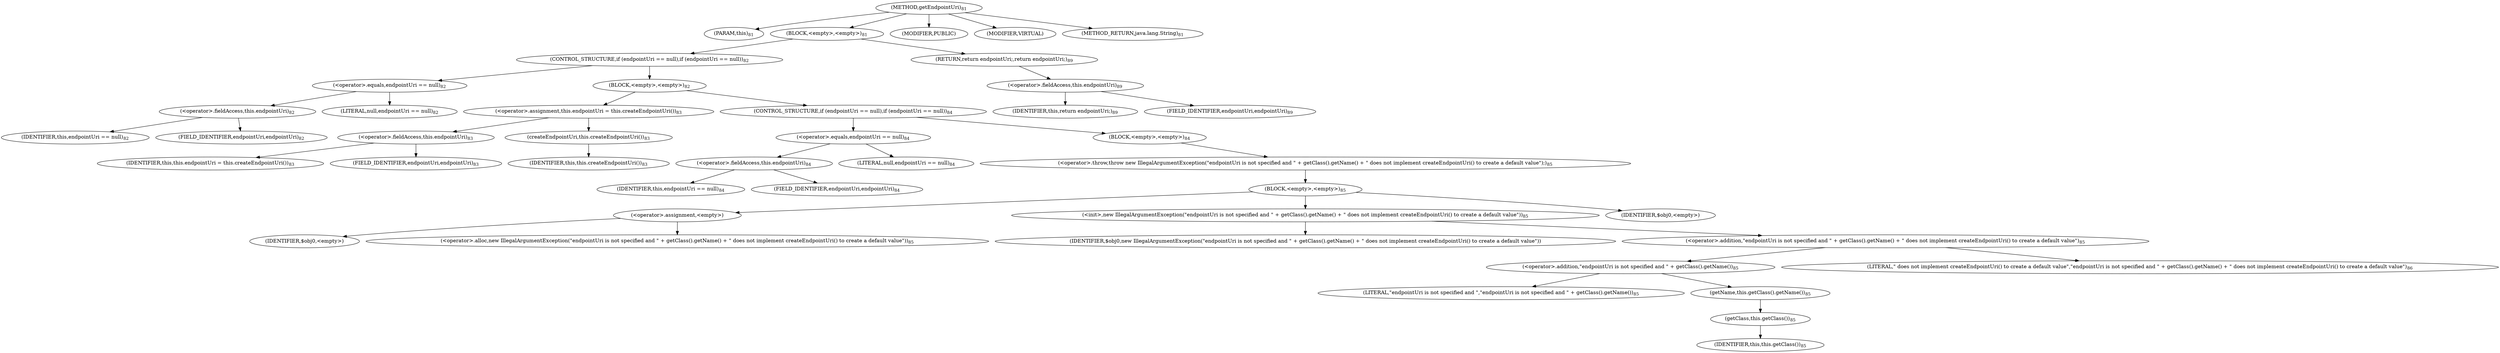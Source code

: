 digraph "getEndpointUri" {  
"197" [label = <(METHOD,getEndpointUri)<SUB>81</SUB>> ]
"18" [label = <(PARAM,this)<SUB>81</SUB>> ]
"198" [label = <(BLOCK,&lt;empty&gt;,&lt;empty&gt;)<SUB>81</SUB>> ]
"199" [label = <(CONTROL_STRUCTURE,if (endpointUri == null),if (endpointUri == null))<SUB>82</SUB>> ]
"200" [label = <(&lt;operator&gt;.equals,endpointUri == null)<SUB>82</SUB>> ]
"201" [label = <(&lt;operator&gt;.fieldAccess,this.endpointUri)<SUB>82</SUB>> ]
"202" [label = <(IDENTIFIER,this,endpointUri == null)<SUB>82</SUB>> ]
"203" [label = <(FIELD_IDENTIFIER,endpointUri,endpointUri)<SUB>82</SUB>> ]
"204" [label = <(LITERAL,null,endpointUri == null)<SUB>82</SUB>> ]
"205" [label = <(BLOCK,&lt;empty&gt;,&lt;empty&gt;)<SUB>82</SUB>> ]
"206" [label = <(&lt;operator&gt;.assignment,this.endpointUri = this.createEndpointUri())<SUB>83</SUB>> ]
"207" [label = <(&lt;operator&gt;.fieldAccess,this.endpointUri)<SUB>83</SUB>> ]
"208" [label = <(IDENTIFIER,this,this.endpointUri = this.createEndpointUri())<SUB>83</SUB>> ]
"209" [label = <(FIELD_IDENTIFIER,endpointUri,endpointUri)<SUB>83</SUB>> ]
"210" [label = <(createEndpointUri,this.createEndpointUri())<SUB>83</SUB>> ]
"17" [label = <(IDENTIFIER,this,this.createEndpointUri())<SUB>83</SUB>> ]
"211" [label = <(CONTROL_STRUCTURE,if (endpointUri == null),if (endpointUri == null))<SUB>84</SUB>> ]
"212" [label = <(&lt;operator&gt;.equals,endpointUri == null)<SUB>84</SUB>> ]
"213" [label = <(&lt;operator&gt;.fieldAccess,this.endpointUri)<SUB>84</SUB>> ]
"214" [label = <(IDENTIFIER,this,endpointUri == null)<SUB>84</SUB>> ]
"215" [label = <(FIELD_IDENTIFIER,endpointUri,endpointUri)<SUB>84</SUB>> ]
"216" [label = <(LITERAL,null,endpointUri == null)<SUB>84</SUB>> ]
"217" [label = <(BLOCK,&lt;empty&gt;,&lt;empty&gt;)<SUB>84</SUB>> ]
"218" [label = <(&lt;operator&gt;.throw,throw new IllegalArgumentException(&quot;endpointUri is not specified and &quot; + getClass().getName() + &quot; does not implement createEndpointUri() to create a default value&quot;);)<SUB>85</SUB>> ]
"219" [label = <(BLOCK,&lt;empty&gt;,&lt;empty&gt;)<SUB>85</SUB>> ]
"220" [label = <(&lt;operator&gt;.assignment,&lt;empty&gt;)> ]
"221" [label = <(IDENTIFIER,$obj0,&lt;empty&gt;)> ]
"222" [label = <(&lt;operator&gt;.alloc,new IllegalArgumentException(&quot;endpointUri is not specified and &quot; + getClass().getName() + &quot; does not implement createEndpointUri() to create a default value&quot;))<SUB>85</SUB>> ]
"223" [label = <(&lt;init&gt;,new IllegalArgumentException(&quot;endpointUri is not specified and &quot; + getClass().getName() + &quot; does not implement createEndpointUri() to create a default value&quot;))<SUB>85</SUB>> ]
"224" [label = <(IDENTIFIER,$obj0,new IllegalArgumentException(&quot;endpointUri is not specified and &quot; + getClass().getName() + &quot; does not implement createEndpointUri() to create a default value&quot;))> ]
"225" [label = <(&lt;operator&gt;.addition,&quot;endpointUri is not specified and &quot; + getClass().getName() + &quot; does not implement createEndpointUri() to create a default value&quot;)<SUB>85</SUB>> ]
"226" [label = <(&lt;operator&gt;.addition,&quot;endpointUri is not specified and &quot; + getClass().getName())<SUB>85</SUB>> ]
"227" [label = <(LITERAL,&quot;endpointUri is not specified and &quot;,&quot;endpointUri is not specified and &quot; + getClass().getName())<SUB>85</SUB>> ]
"228" [label = <(getName,this.getClass().getName())<SUB>85</SUB>> ]
"229" [label = <(getClass,this.getClass())<SUB>85</SUB>> ]
"19" [label = <(IDENTIFIER,this,this.getClass())<SUB>85</SUB>> ]
"230" [label = <(LITERAL,&quot; does not implement createEndpointUri() to create a default value&quot;,&quot;endpointUri is not specified and &quot; + getClass().getName() + &quot; does not implement createEndpointUri() to create a default value&quot;)<SUB>86</SUB>> ]
"231" [label = <(IDENTIFIER,$obj0,&lt;empty&gt;)> ]
"232" [label = <(RETURN,return endpointUri;,return endpointUri;)<SUB>89</SUB>> ]
"233" [label = <(&lt;operator&gt;.fieldAccess,this.endpointUri)<SUB>89</SUB>> ]
"234" [label = <(IDENTIFIER,this,return endpointUri;)<SUB>89</SUB>> ]
"235" [label = <(FIELD_IDENTIFIER,endpointUri,endpointUri)<SUB>89</SUB>> ]
"236" [label = <(MODIFIER,PUBLIC)> ]
"237" [label = <(MODIFIER,VIRTUAL)> ]
"238" [label = <(METHOD_RETURN,java.lang.String)<SUB>81</SUB>> ]
  "197" -> "18" 
  "197" -> "198" 
  "197" -> "236" 
  "197" -> "237" 
  "197" -> "238" 
  "198" -> "199" 
  "198" -> "232" 
  "199" -> "200" 
  "199" -> "205" 
  "200" -> "201" 
  "200" -> "204" 
  "201" -> "202" 
  "201" -> "203" 
  "205" -> "206" 
  "205" -> "211" 
  "206" -> "207" 
  "206" -> "210" 
  "207" -> "208" 
  "207" -> "209" 
  "210" -> "17" 
  "211" -> "212" 
  "211" -> "217" 
  "212" -> "213" 
  "212" -> "216" 
  "213" -> "214" 
  "213" -> "215" 
  "217" -> "218" 
  "218" -> "219" 
  "219" -> "220" 
  "219" -> "223" 
  "219" -> "231" 
  "220" -> "221" 
  "220" -> "222" 
  "223" -> "224" 
  "223" -> "225" 
  "225" -> "226" 
  "225" -> "230" 
  "226" -> "227" 
  "226" -> "228" 
  "228" -> "229" 
  "229" -> "19" 
  "232" -> "233" 
  "233" -> "234" 
  "233" -> "235" 
}
